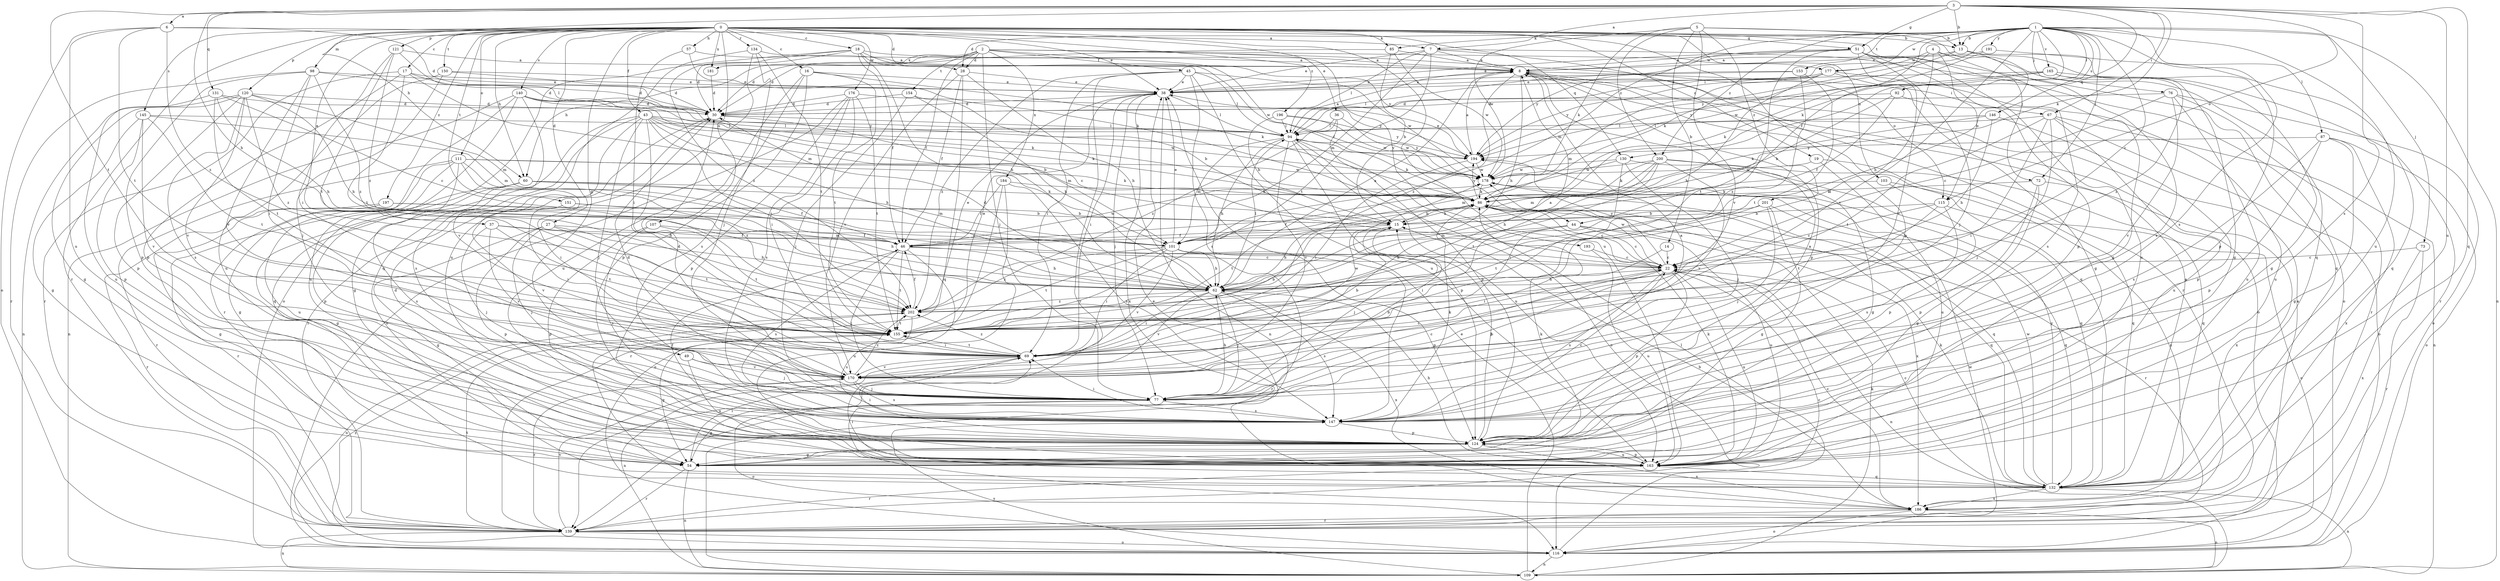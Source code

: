 strict digraph  {
0;
1;
2;
3;
4;
5;
6;
7;
8;
13;
14;
15;
16;
17;
18;
19;
22;
27;
28;
30;
36;
37;
38;
43;
44;
45;
46;
49;
51;
54;
57;
60;
62;
67;
69;
72;
73;
76;
77;
85;
86;
87;
92;
94;
98;
101;
103;
107;
109;
111;
115;
116;
120;
121;
124;
130;
131;
132;
134;
139;
140;
145;
146;
147;
150;
151;
153;
154;
155;
163;
165;
170;
176;
177;
178;
181;
184;
186;
191;
193;
194;
196;
197;
200;
201;
202;
0 -> 13  [label=b];
0 -> 16  [label=c];
0 -> 17  [label=c];
0 -> 18  [label=c];
0 -> 19  [label=c];
0 -> 27  [label=d];
0 -> 28  [label=d];
0 -> 36  [label=e];
0 -> 37  [label=e];
0 -> 38  [label=e];
0 -> 43  [label=f];
0 -> 49  [label=g];
0 -> 51  [label=g];
0 -> 57  [label=h];
0 -> 60  [label=h];
0 -> 72  [label=j];
0 -> 85  [label=k];
0 -> 98  [label=m];
0 -> 103  [label=n];
0 -> 107  [label=n];
0 -> 111  [label=o];
0 -> 120  [label=p];
0 -> 121  [label=p];
0 -> 124  [label=p];
0 -> 130  [label=q];
0 -> 134  [label=r];
0 -> 139  [label=r];
0 -> 140  [label=s];
0 -> 145  [label=s];
0 -> 150  [label=t];
0 -> 151  [label=t];
0 -> 163  [label=u];
0 -> 176  [label=w];
0 -> 181  [label=x];
0 -> 196  [label=z];
0 -> 197  [label=z];
1 -> 13  [label=b];
1 -> 22  [label=c];
1 -> 28  [label=d];
1 -> 44  [label=f];
1 -> 72  [label=j];
1 -> 73  [label=j];
1 -> 76  [label=j];
1 -> 85  [label=k];
1 -> 86  [label=k];
1 -> 87  [label=l];
1 -> 92  [label=l];
1 -> 94  [label=l];
1 -> 101  [label=m];
1 -> 109  [label=n];
1 -> 146  [label=s];
1 -> 147  [label=s];
1 -> 153  [label=t];
1 -> 163  [label=u];
1 -> 165  [label=v];
1 -> 170  [label=v];
1 -> 177  [label=w];
1 -> 191  [label=y];
1 -> 200  [label=z];
2 -> 28  [label=d];
2 -> 30  [label=d];
2 -> 44  [label=f];
2 -> 45  [label=f];
2 -> 46  [label=f];
2 -> 60  [label=h];
2 -> 77  [label=j];
2 -> 115  [label=o];
2 -> 154  [label=t];
2 -> 177  [label=w];
2 -> 181  [label=x];
2 -> 184  [label=x];
2 -> 193  [label=y];
3 -> 6  [label=a];
3 -> 7  [label=a];
3 -> 13  [label=b];
3 -> 51  [label=g];
3 -> 60  [label=h];
3 -> 62  [label=h];
3 -> 67  [label=i];
3 -> 86  [label=k];
3 -> 115  [label=o];
3 -> 130  [label=q];
3 -> 131  [label=q];
3 -> 132  [label=q];
3 -> 147  [label=s];
3 -> 155  [label=t];
3 -> 163  [label=u];
4 -> 54  [label=g];
4 -> 115  [label=o];
4 -> 147  [label=s];
4 -> 155  [label=t];
4 -> 177  [label=w];
4 -> 194  [label=y];
5 -> 13  [label=b];
5 -> 14  [label=b];
5 -> 86  [label=k];
5 -> 132  [label=q];
5 -> 170  [label=v];
5 -> 178  [label=w];
5 -> 200  [label=z];
5 -> 201  [label=z];
6 -> 7  [label=a];
6 -> 30  [label=d];
6 -> 116  [label=o];
6 -> 155  [label=t];
6 -> 163  [label=u];
6 -> 202  [label=z];
7 -> 8  [label=a];
7 -> 38  [label=e];
7 -> 94  [label=l];
7 -> 101  [label=m];
7 -> 116  [label=o];
7 -> 139  [label=r];
7 -> 155  [label=t];
8 -> 38  [label=e];
8 -> 62  [label=h];
8 -> 67  [label=i];
8 -> 116  [label=o];
8 -> 124  [label=p];
8 -> 132  [label=q];
8 -> 202  [label=z];
13 -> 8  [label=a];
13 -> 54  [label=g];
13 -> 62  [label=h];
13 -> 86  [label=k];
13 -> 124  [label=p];
14 -> 22  [label=c];
14 -> 69  [label=i];
15 -> 46  [label=f];
15 -> 62  [label=h];
15 -> 77  [label=j];
15 -> 86  [label=k];
16 -> 38  [label=e];
16 -> 86  [label=k];
16 -> 124  [label=p];
16 -> 147  [label=s];
16 -> 155  [label=t];
16 -> 163  [label=u];
17 -> 30  [label=d];
17 -> 38  [label=e];
17 -> 101  [label=m];
17 -> 124  [label=p];
17 -> 139  [label=r];
17 -> 155  [label=t];
18 -> 8  [label=a];
18 -> 30  [label=d];
18 -> 46  [label=f];
18 -> 62  [label=h];
18 -> 116  [label=o];
18 -> 178  [label=w];
18 -> 194  [label=y];
18 -> 202  [label=z];
19 -> 132  [label=q];
19 -> 163  [label=u];
19 -> 178  [label=w];
22 -> 62  [label=h];
22 -> 77  [label=j];
22 -> 109  [label=n];
22 -> 124  [label=p];
22 -> 147  [label=s];
22 -> 163  [label=u];
22 -> 178  [label=w];
22 -> 194  [label=y];
27 -> 46  [label=f];
27 -> 54  [label=g];
27 -> 62  [label=h];
27 -> 77  [label=j];
27 -> 124  [label=p];
27 -> 155  [label=t];
28 -> 38  [label=e];
28 -> 46  [label=f];
28 -> 62  [label=h];
28 -> 132  [label=q];
28 -> 170  [label=v];
30 -> 94  [label=l];
30 -> 101  [label=m];
30 -> 139  [label=r];
36 -> 94  [label=l];
36 -> 124  [label=p];
36 -> 178  [label=w];
36 -> 202  [label=z];
37 -> 46  [label=f];
37 -> 77  [label=j];
37 -> 101  [label=m];
37 -> 155  [label=t];
37 -> 170  [label=v];
38 -> 30  [label=d];
38 -> 69  [label=i];
38 -> 77  [label=j];
38 -> 94  [label=l];
38 -> 109  [label=n];
38 -> 186  [label=x];
43 -> 15  [label=b];
43 -> 54  [label=g];
43 -> 62  [label=h];
43 -> 69  [label=i];
43 -> 77  [label=j];
43 -> 86  [label=k];
43 -> 94  [label=l];
43 -> 132  [label=q];
43 -> 147  [label=s];
43 -> 178  [label=w];
43 -> 202  [label=z];
44 -> 22  [label=c];
44 -> 62  [label=h];
44 -> 69  [label=i];
44 -> 101  [label=m];
44 -> 139  [label=r];
44 -> 163  [label=u];
45 -> 38  [label=e];
45 -> 69  [label=i];
45 -> 94  [label=l];
45 -> 139  [label=r];
45 -> 147  [label=s];
45 -> 163  [label=u];
45 -> 178  [label=w];
45 -> 202  [label=z];
46 -> 22  [label=c];
46 -> 62  [label=h];
46 -> 77  [label=j];
46 -> 147  [label=s];
46 -> 155  [label=t];
46 -> 163  [label=u];
46 -> 178  [label=w];
49 -> 77  [label=j];
49 -> 163  [label=u];
49 -> 170  [label=v];
51 -> 8  [label=a];
51 -> 38  [label=e];
51 -> 77  [label=j];
51 -> 124  [label=p];
51 -> 132  [label=q];
51 -> 155  [label=t];
51 -> 163  [label=u];
51 -> 170  [label=v];
51 -> 194  [label=y];
54 -> 69  [label=i];
54 -> 86  [label=k];
54 -> 109  [label=n];
54 -> 139  [label=r];
57 -> 8  [label=a];
57 -> 69  [label=i];
57 -> 86  [label=k];
60 -> 46  [label=f];
60 -> 54  [label=g];
60 -> 86  [label=k];
60 -> 101  [label=m];
60 -> 139  [label=r];
60 -> 147  [label=s];
62 -> 8  [label=a];
62 -> 30  [label=d];
62 -> 69  [label=i];
62 -> 77  [label=j];
62 -> 94  [label=l];
62 -> 147  [label=s];
62 -> 170  [label=v];
62 -> 186  [label=x];
62 -> 202  [label=z];
67 -> 69  [label=i];
67 -> 77  [label=j];
67 -> 94  [label=l];
67 -> 109  [label=n];
67 -> 116  [label=o];
67 -> 155  [label=t];
67 -> 163  [label=u];
69 -> 15  [label=b];
69 -> 109  [label=n];
69 -> 155  [label=t];
69 -> 170  [label=v];
69 -> 178  [label=w];
69 -> 202  [label=z];
72 -> 54  [label=g];
72 -> 86  [label=k];
72 -> 124  [label=p];
72 -> 186  [label=x];
73 -> 22  [label=c];
73 -> 139  [label=r];
73 -> 186  [label=x];
76 -> 22  [label=c];
76 -> 30  [label=d];
76 -> 116  [label=o];
76 -> 139  [label=r];
76 -> 163  [label=u];
76 -> 170  [label=v];
77 -> 8  [label=a];
77 -> 15  [label=b];
77 -> 22  [label=c];
77 -> 30  [label=d];
77 -> 54  [label=g];
77 -> 62  [label=h];
77 -> 116  [label=o];
77 -> 147  [label=s];
85 -> 8  [label=a];
85 -> 15  [label=b];
85 -> 30  [label=d];
85 -> 178  [label=w];
86 -> 15  [label=b];
86 -> 22  [label=c];
86 -> 46  [label=f];
86 -> 132  [label=q];
86 -> 155  [label=t];
86 -> 186  [label=x];
86 -> 194  [label=y];
87 -> 54  [label=g];
87 -> 116  [label=o];
87 -> 124  [label=p];
87 -> 147  [label=s];
87 -> 186  [label=x];
87 -> 194  [label=y];
92 -> 15  [label=b];
92 -> 30  [label=d];
92 -> 46  [label=f];
92 -> 163  [label=u];
94 -> 8  [label=a];
94 -> 62  [label=h];
94 -> 86  [label=k];
94 -> 101  [label=m];
94 -> 116  [label=o];
94 -> 124  [label=p];
94 -> 163  [label=u];
94 -> 170  [label=v];
94 -> 194  [label=y];
98 -> 30  [label=d];
98 -> 38  [label=e];
98 -> 69  [label=i];
98 -> 124  [label=p];
98 -> 139  [label=r];
98 -> 170  [label=v];
98 -> 202  [label=z];
101 -> 38  [label=e];
101 -> 62  [label=h];
101 -> 69  [label=i];
101 -> 124  [label=p];
101 -> 139  [label=r];
101 -> 155  [label=t];
101 -> 170  [label=v];
101 -> 202  [label=z];
103 -> 86  [label=k];
103 -> 124  [label=p];
103 -> 186  [label=x];
107 -> 46  [label=f];
107 -> 124  [label=p];
107 -> 147  [label=s];
107 -> 155  [label=t];
109 -> 38  [label=e];
109 -> 86  [label=k];
109 -> 147  [label=s];
111 -> 54  [label=g];
111 -> 69  [label=i];
111 -> 86  [label=k];
111 -> 124  [label=p];
111 -> 139  [label=r];
111 -> 163  [label=u];
111 -> 178  [label=w];
111 -> 202  [label=z];
115 -> 15  [label=b];
115 -> 22  [label=c];
115 -> 116  [label=o];
115 -> 147  [label=s];
115 -> 155  [label=t];
116 -> 94  [label=l];
116 -> 109  [label=n];
116 -> 178  [label=w];
116 -> 202  [label=z];
120 -> 30  [label=d];
120 -> 54  [label=g];
120 -> 62  [label=h];
120 -> 101  [label=m];
120 -> 109  [label=n];
120 -> 124  [label=p];
120 -> 147  [label=s];
120 -> 170  [label=v];
120 -> 202  [label=z];
121 -> 8  [label=a];
121 -> 69  [label=i];
121 -> 94  [label=l];
121 -> 155  [label=t];
121 -> 202  [label=z];
124 -> 15  [label=b];
124 -> 46  [label=f];
124 -> 54  [label=g];
124 -> 69  [label=i];
124 -> 163  [label=u];
124 -> 186  [label=x];
130 -> 69  [label=i];
130 -> 77  [label=j];
130 -> 101  [label=m];
130 -> 132  [label=q];
130 -> 178  [label=w];
131 -> 22  [label=c];
131 -> 30  [label=d];
131 -> 62  [label=h];
131 -> 155  [label=t];
131 -> 163  [label=u];
132 -> 8  [label=a];
132 -> 22  [label=c];
132 -> 69  [label=i];
132 -> 86  [label=k];
132 -> 109  [label=n];
132 -> 178  [label=w];
132 -> 186  [label=x];
132 -> 194  [label=y];
134 -> 8  [label=a];
134 -> 77  [label=j];
134 -> 132  [label=q];
134 -> 155  [label=t];
134 -> 163  [label=u];
139 -> 8  [label=a];
139 -> 22  [label=c];
139 -> 109  [label=n];
139 -> 116  [label=o];
139 -> 155  [label=t];
139 -> 170  [label=v];
140 -> 22  [label=c];
140 -> 30  [label=d];
140 -> 86  [label=k];
140 -> 109  [label=n];
140 -> 139  [label=r];
140 -> 163  [label=u];
140 -> 170  [label=v];
140 -> 194  [label=y];
145 -> 54  [label=g];
145 -> 94  [label=l];
145 -> 101  [label=m];
145 -> 124  [label=p];
145 -> 155  [label=t];
145 -> 170  [label=v];
146 -> 62  [label=h];
146 -> 86  [label=k];
146 -> 94  [label=l];
146 -> 124  [label=p];
147 -> 8  [label=a];
147 -> 22  [label=c];
147 -> 69  [label=i];
147 -> 86  [label=k];
147 -> 124  [label=p];
150 -> 30  [label=d];
150 -> 38  [label=e];
150 -> 77  [label=j];
150 -> 163  [label=u];
151 -> 15  [label=b];
151 -> 22  [label=c];
151 -> 69  [label=i];
151 -> 170  [label=v];
153 -> 38  [label=e];
153 -> 94  [label=l];
153 -> 155  [label=t];
153 -> 202  [label=z];
154 -> 15  [label=b];
154 -> 30  [label=d];
154 -> 62  [label=h];
154 -> 77  [label=j];
155 -> 8  [label=a];
155 -> 15  [label=b];
155 -> 38  [label=e];
155 -> 54  [label=g];
155 -> 69  [label=i];
163 -> 30  [label=d];
163 -> 62  [label=h];
163 -> 86  [label=k];
163 -> 124  [label=p];
163 -> 132  [label=q];
163 -> 139  [label=r];
165 -> 38  [label=e];
165 -> 54  [label=g];
165 -> 86  [label=k];
165 -> 139  [label=r];
165 -> 194  [label=y];
165 -> 202  [label=z];
170 -> 22  [label=c];
170 -> 30  [label=d];
170 -> 77  [label=j];
170 -> 139  [label=r];
170 -> 147  [label=s];
170 -> 202  [label=z];
176 -> 30  [label=d];
176 -> 69  [label=i];
176 -> 116  [label=o];
176 -> 124  [label=p];
176 -> 147  [label=s];
176 -> 155  [label=t];
176 -> 194  [label=y];
177 -> 38  [label=e];
177 -> 54  [label=g];
177 -> 62  [label=h];
177 -> 101  [label=m];
177 -> 147  [label=s];
177 -> 194  [label=y];
178 -> 86  [label=k];
178 -> 132  [label=q];
181 -> 30  [label=d];
184 -> 46  [label=f];
184 -> 86  [label=k];
184 -> 116  [label=o];
184 -> 139  [label=r];
184 -> 147  [label=s];
186 -> 15  [label=b];
186 -> 22  [label=c];
186 -> 38  [label=e];
186 -> 109  [label=n];
186 -> 116  [label=o];
186 -> 139  [label=r];
191 -> 8  [label=a];
191 -> 132  [label=q];
191 -> 178  [label=w];
193 -> 22  [label=c];
193 -> 163  [label=u];
194 -> 8  [label=a];
194 -> 38  [label=e];
194 -> 69  [label=i];
194 -> 178  [label=w];
196 -> 15  [label=b];
196 -> 94  [label=l];
196 -> 178  [label=w];
196 -> 194  [label=y];
197 -> 15  [label=b];
197 -> 54  [label=g];
197 -> 62  [label=h];
197 -> 139  [label=r];
200 -> 54  [label=g];
200 -> 62  [label=h];
200 -> 86  [label=k];
200 -> 101  [label=m];
200 -> 132  [label=q];
200 -> 155  [label=t];
200 -> 170  [label=v];
200 -> 178  [label=w];
201 -> 15  [label=b];
201 -> 54  [label=g];
201 -> 77  [label=j];
201 -> 132  [label=q];
201 -> 155  [label=t];
202 -> 38  [label=e];
202 -> 46  [label=f];
202 -> 116  [label=o];
202 -> 147  [label=s];
202 -> 155  [label=t];
}
